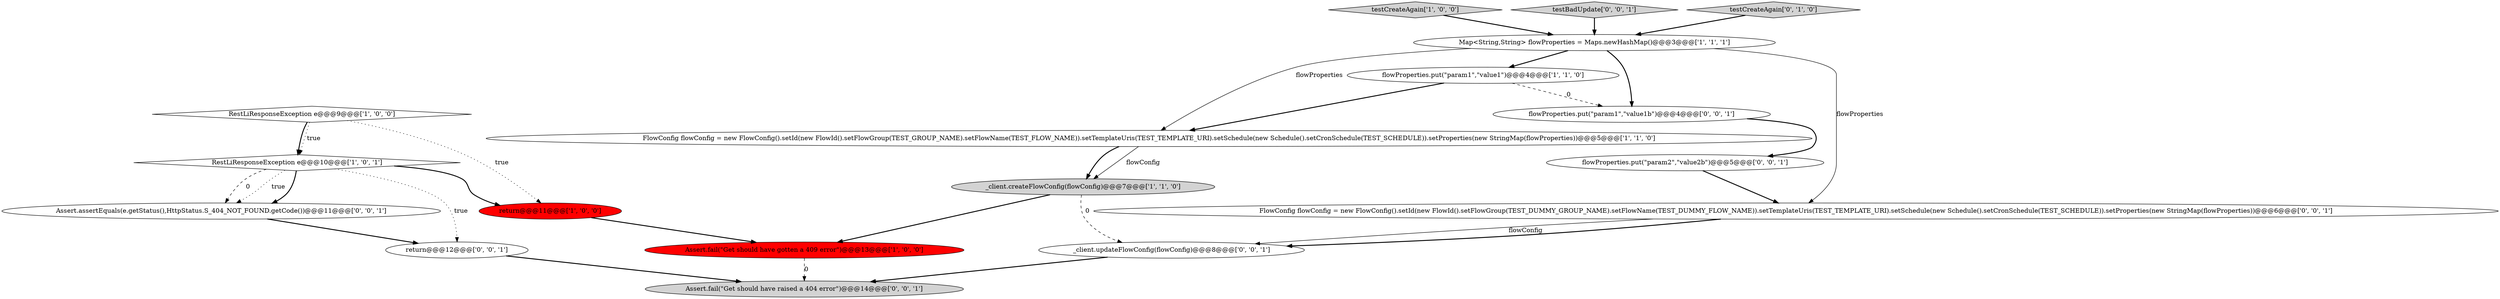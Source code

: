 digraph {
12 [style = filled, label = "Assert.assertEquals(e.getStatus(),HttpStatus.S_404_NOT_FOUND.getCode())@@@11@@@['0', '0', '1']", fillcolor = white, shape = ellipse image = "AAA0AAABBB3BBB"];
10 [style = filled, label = "return@@@12@@@['0', '0', '1']", fillcolor = white, shape = ellipse image = "AAA0AAABBB3BBB"];
8 [style = filled, label = "RestLiResponseException e@@@10@@@['1', '0', '1']", fillcolor = white, shape = diamond image = "AAA0AAABBB1BBB"];
11 [style = filled, label = "_client.updateFlowConfig(flowConfig)@@@8@@@['0', '0', '1']", fillcolor = white, shape = ellipse image = "AAA0AAABBB3BBB"];
17 [style = filled, label = "FlowConfig flowConfig = new FlowConfig().setId(new FlowId().setFlowGroup(TEST_DUMMY_GROUP_NAME).setFlowName(TEST_DUMMY_FLOW_NAME)).setTemplateUris(TEST_TEMPLATE_URI).setSchedule(new Schedule().setCronSchedule(TEST_SCHEDULE)).setProperties(new StringMap(flowProperties))@@@6@@@['0', '0', '1']", fillcolor = white, shape = ellipse image = "AAA0AAABBB3BBB"];
1 [style = filled, label = "flowProperties.put(\"param1\",\"value1\")@@@4@@@['1', '1', '0']", fillcolor = white, shape = ellipse image = "AAA0AAABBB1BBB"];
15 [style = filled, label = "flowProperties.put(\"param2\",\"value2b\")@@@5@@@['0', '0', '1']", fillcolor = white, shape = ellipse image = "AAA0AAABBB3BBB"];
3 [style = filled, label = "return@@@11@@@['1', '0', '0']", fillcolor = red, shape = ellipse image = "AAA1AAABBB1BBB"];
2 [style = filled, label = "FlowConfig flowConfig = new FlowConfig().setId(new FlowId().setFlowGroup(TEST_GROUP_NAME).setFlowName(TEST_FLOW_NAME)).setTemplateUris(TEST_TEMPLATE_URI).setSchedule(new Schedule().setCronSchedule(TEST_SCHEDULE)).setProperties(new StringMap(flowProperties))@@@5@@@['1', '1', '0']", fillcolor = white, shape = ellipse image = "AAA0AAABBB1BBB"];
6 [style = filled, label = "testCreateAgain['1', '0', '0']", fillcolor = lightgray, shape = diamond image = "AAA0AAABBB1BBB"];
13 [style = filled, label = "Assert.fail(\"Get should have raised a 404 error\")@@@14@@@['0', '0', '1']", fillcolor = lightgray, shape = ellipse image = "AAA0AAABBB3BBB"];
14 [style = filled, label = "flowProperties.put(\"param1\",\"value1b\")@@@4@@@['0', '0', '1']", fillcolor = white, shape = ellipse image = "AAA0AAABBB3BBB"];
5 [style = filled, label = "RestLiResponseException e@@@9@@@['1', '0', '0']", fillcolor = white, shape = diamond image = "AAA0AAABBB1BBB"];
16 [style = filled, label = "testBadUpdate['0', '0', '1']", fillcolor = lightgray, shape = diamond image = "AAA0AAABBB3BBB"];
9 [style = filled, label = "testCreateAgain['0', '1', '0']", fillcolor = lightgray, shape = diamond image = "AAA0AAABBB2BBB"];
4 [style = filled, label = "Assert.fail(\"Get should have gotten a 409 error\")@@@13@@@['1', '0', '0']", fillcolor = red, shape = ellipse image = "AAA1AAABBB1BBB"];
0 [style = filled, label = "Map<String,String> flowProperties = Maps.newHashMap()@@@3@@@['1', '1', '1']", fillcolor = white, shape = ellipse image = "AAA0AAABBB1BBB"];
7 [style = filled, label = "_client.createFlowConfig(flowConfig)@@@7@@@['1', '1', '0']", fillcolor = lightgray, shape = ellipse image = "AAA0AAABBB1BBB"];
5->8 [style = bold, label=""];
16->0 [style = bold, label=""];
9->0 [style = bold, label=""];
17->11 [style = solid, label="flowConfig"];
1->14 [style = dashed, label="0"];
8->3 [style = bold, label=""];
7->11 [style = dashed, label="0"];
8->12 [style = dashed, label="0"];
6->0 [style = bold, label=""];
0->2 [style = solid, label="flowProperties"];
7->4 [style = bold, label=""];
5->3 [style = dotted, label="true"];
8->10 [style = dotted, label="true"];
0->17 [style = solid, label="flowProperties"];
3->4 [style = bold, label=""];
2->7 [style = solid, label="flowConfig"];
15->17 [style = bold, label=""];
0->14 [style = bold, label=""];
12->10 [style = bold, label=""];
8->12 [style = dotted, label="true"];
10->13 [style = bold, label=""];
0->1 [style = bold, label=""];
11->13 [style = bold, label=""];
14->15 [style = bold, label=""];
1->2 [style = bold, label=""];
2->7 [style = bold, label=""];
5->8 [style = dotted, label="true"];
4->13 [style = dashed, label="0"];
8->12 [style = bold, label=""];
17->11 [style = bold, label=""];
}

